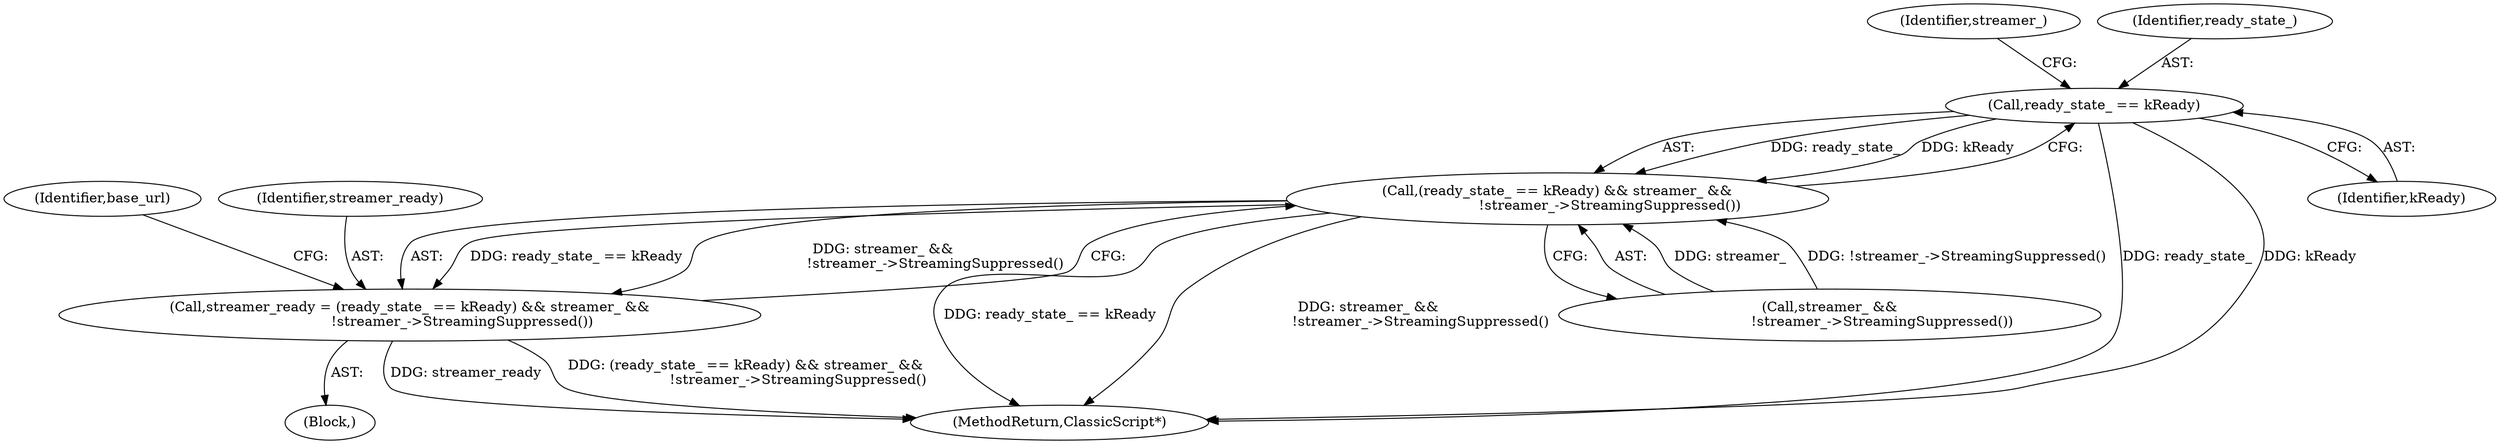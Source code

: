 digraph "0_Chrome_fad67a5b73639d7211b24fd9bdb242e82039b765_2@API" {
"1000133" [label="(Call,ready_state_ == kReady)"];
"1000132" [label="(Call,(ready_state_ == kReady) && streamer_ &&\n                        !streamer_->StreamingSuppressed())"];
"1000130" [label="(Call,streamer_ready = (ready_state_ == kReady) && streamer_ &&\n                        !streamer_->StreamingSuppressed())"];
"1000143" [label="(Identifier,base_url)"];
"1000152" [label="(MethodReturn,ClassicScript*)"];
"1000137" [label="(Identifier,streamer_)"];
"1000133" [label="(Call,ready_state_ == kReady)"];
"1000134" [label="(Identifier,ready_state_)"];
"1000135" [label="(Identifier,kReady)"];
"1000132" [label="(Call,(ready_state_ == kReady) && streamer_ &&\n                        !streamer_->StreamingSuppressed())"];
"1000136" [label="(Call,streamer_ &&\n                        !streamer_->StreamingSuppressed())"];
"1000130" [label="(Call,streamer_ready = (ready_state_ == kReady) && streamer_ &&\n                        !streamer_->StreamingSuppressed())"];
"1000104" [label="(Block,)"];
"1000131" [label="(Identifier,streamer_ready)"];
"1000133" -> "1000132"  [label="AST: "];
"1000133" -> "1000135"  [label="CFG: "];
"1000134" -> "1000133"  [label="AST: "];
"1000135" -> "1000133"  [label="AST: "];
"1000137" -> "1000133"  [label="CFG: "];
"1000132" -> "1000133"  [label="CFG: "];
"1000133" -> "1000152"  [label="DDG: ready_state_"];
"1000133" -> "1000152"  [label="DDG: kReady"];
"1000133" -> "1000132"  [label="DDG: ready_state_"];
"1000133" -> "1000132"  [label="DDG: kReady"];
"1000132" -> "1000130"  [label="AST: "];
"1000132" -> "1000136"  [label="CFG: "];
"1000136" -> "1000132"  [label="AST: "];
"1000130" -> "1000132"  [label="CFG: "];
"1000132" -> "1000152"  [label="DDG: ready_state_ == kReady"];
"1000132" -> "1000152"  [label="DDG: streamer_ &&\n                        !streamer_->StreamingSuppressed()"];
"1000132" -> "1000130"  [label="DDG: ready_state_ == kReady"];
"1000132" -> "1000130"  [label="DDG: streamer_ &&\n                        !streamer_->StreamingSuppressed()"];
"1000136" -> "1000132"  [label="DDG: streamer_"];
"1000136" -> "1000132"  [label="DDG: !streamer_->StreamingSuppressed()"];
"1000130" -> "1000104"  [label="AST: "];
"1000131" -> "1000130"  [label="AST: "];
"1000143" -> "1000130"  [label="CFG: "];
"1000130" -> "1000152"  [label="DDG: streamer_ready"];
"1000130" -> "1000152"  [label="DDG: (ready_state_ == kReady) && streamer_ &&\n                        !streamer_->StreamingSuppressed()"];
}
